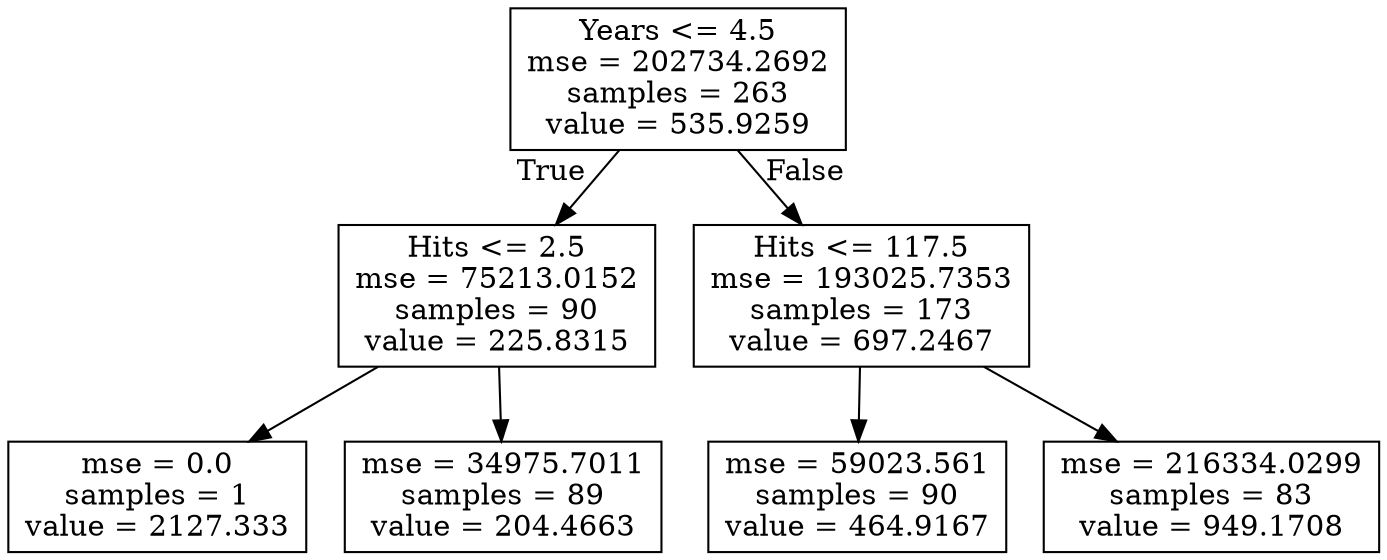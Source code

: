 digraph Tree {
node [shape=box] ;
0 [label="Years <= 4.5\nmse = 202734.2692\nsamples = 263\nvalue = 535.9259"] ;
1 [label="Hits <= 2.5\nmse = 75213.0152\nsamples = 90\nvalue = 225.8315"] ;
0 -> 1 [labeldistance=2.5, labelangle=45, headlabel="True"] ;
2 [label="mse = 0.0\nsamples = 1\nvalue = 2127.333"] ;
1 -> 2 ;
3 [label="mse = 34975.7011\nsamples = 89\nvalue = 204.4663"] ;
1 -> 3 ;
4 [label="Hits <= 117.5\nmse = 193025.7353\nsamples = 173\nvalue = 697.2467"] ;
0 -> 4 [labeldistance=2.5, labelangle=-45, headlabel="False"] ;
5 [label="mse = 59023.561\nsamples = 90\nvalue = 464.9167"] ;
4 -> 5 ;
6 [label="mse = 216334.0299\nsamples = 83\nvalue = 949.1708"] ;
4 -> 6 ;
}
